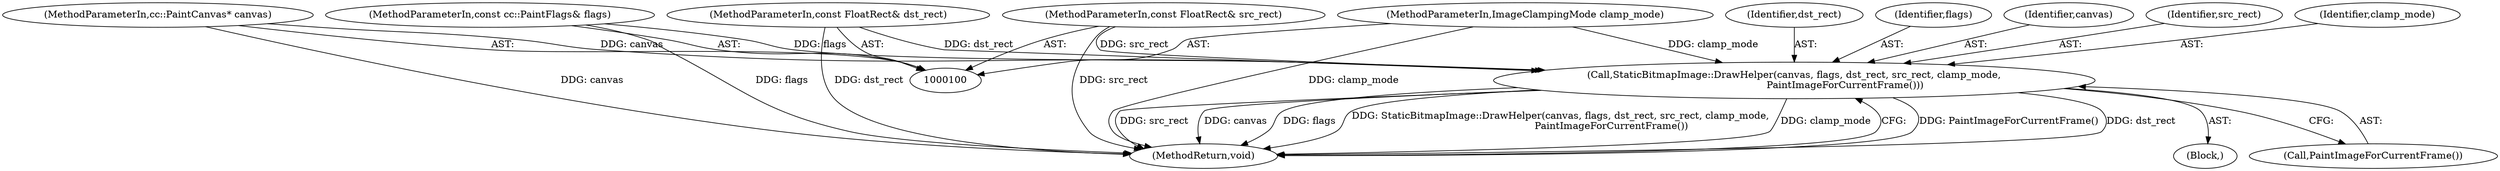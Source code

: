 digraph "0_Chrome_78d89fe556cb5dabbc47b4967cdf55e607e29580_12@pointer" {
"1000111" [label="(Call,StaticBitmapImage::DrawHelper(canvas, flags, dst_rect, src_rect, clamp_mode,\n                                 PaintImageForCurrentFrame()))"];
"1000101" [label="(MethodParameterIn,cc::PaintCanvas* canvas)"];
"1000102" [label="(MethodParameterIn,const cc::PaintFlags& flags)"];
"1000103" [label="(MethodParameterIn,const FloatRect& dst_rect)"];
"1000104" [label="(MethodParameterIn,const FloatRect& src_rect)"];
"1000106" [label="(MethodParameterIn,ImageClampingMode clamp_mode)"];
"1000118" [label="(MethodReturn,void)"];
"1000108" [label="(Block,)"];
"1000114" [label="(Identifier,dst_rect)"];
"1000113" [label="(Identifier,flags)"];
"1000111" [label="(Call,StaticBitmapImage::DrawHelper(canvas, flags, dst_rect, src_rect, clamp_mode,\n                                 PaintImageForCurrentFrame()))"];
"1000104" [label="(MethodParameterIn,const FloatRect& src_rect)"];
"1000112" [label="(Identifier,canvas)"];
"1000102" [label="(MethodParameterIn,const cc::PaintFlags& flags)"];
"1000103" [label="(MethodParameterIn,const FloatRect& dst_rect)"];
"1000106" [label="(MethodParameterIn,ImageClampingMode clamp_mode)"];
"1000115" [label="(Identifier,src_rect)"];
"1000116" [label="(Identifier,clamp_mode)"];
"1000117" [label="(Call,PaintImageForCurrentFrame())"];
"1000101" [label="(MethodParameterIn,cc::PaintCanvas* canvas)"];
"1000111" -> "1000108"  [label="AST: "];
"1000111" -> "1000117"  [label="CFG: "];
"1000112" -> "1000111"  [label="AST: "];
"1000113" -> "1000111"  [label="AST: "];
"1000114" -> "1000111"  [label="AST: "];
"1000115" -> "1000111"  [label="AST: "];
"1000116" -> "1000111"  [label="AST: "];
"1000117" -> "1000111"  [label="AST: "];
"1000118" -> "1000111"  [label="CFG: "];
"1000111" -> "1000118"  [label="DDG: PaintImageForCurrentFrame()"];
"1000111" -> "1000118"  [label="DDG: dst_rect"];
"1000111" -> "1000118"  [label="DDG: src_rect"];
"1000111" -> "1000118"  [label="DDG: canvas"];
"1000111" -> "1000118"  [label="DDG: flags"];
"1000111" -> "1000118"  [label="DDG: StaticBitmapImage::DrawHelper(canvas, flags, dst_rect, src_rect, clamp_mode,\n                                 PaintImageForCurrentFrame())"];
"1000111" -> "1000118"  [label="DDG: clamp_mode"];
"1000101" -> "1000111"  [label="DDG: canvas"];
"1000102" -> "1000111"  [label="DDG: flags"];
"1000103" -> "1000111"  [label="DDG: dst_rect"];
"1000104" -> "1000111"  [label="DDG: src_rect"];
"1000106" -> "1000111"  [label="DDG: clamp_mode"];
"1000101" -> "1000100"  [label="AST: "];
"1000101" -> "1000118"  [label="DDG: canvas"];
"1000102" -> "1000100"  [label="AST: "];
"1000102" -> "1000118"  [label="DDG: flags"];
"1000103" -> "1000100"  [label="AST: "];
"1000103" -> "1000118"  [label="DDG: dst_rect"];
"1000104" -> "1000100"  [label="AST: "];
"1000104" -> "1000118"  [label="DDG: src_rect"];
"1000106" -> "1000100"  [label="AST: "];
"1000106" -> "1000118"  [label="DDG: clamp_mode"];
}

